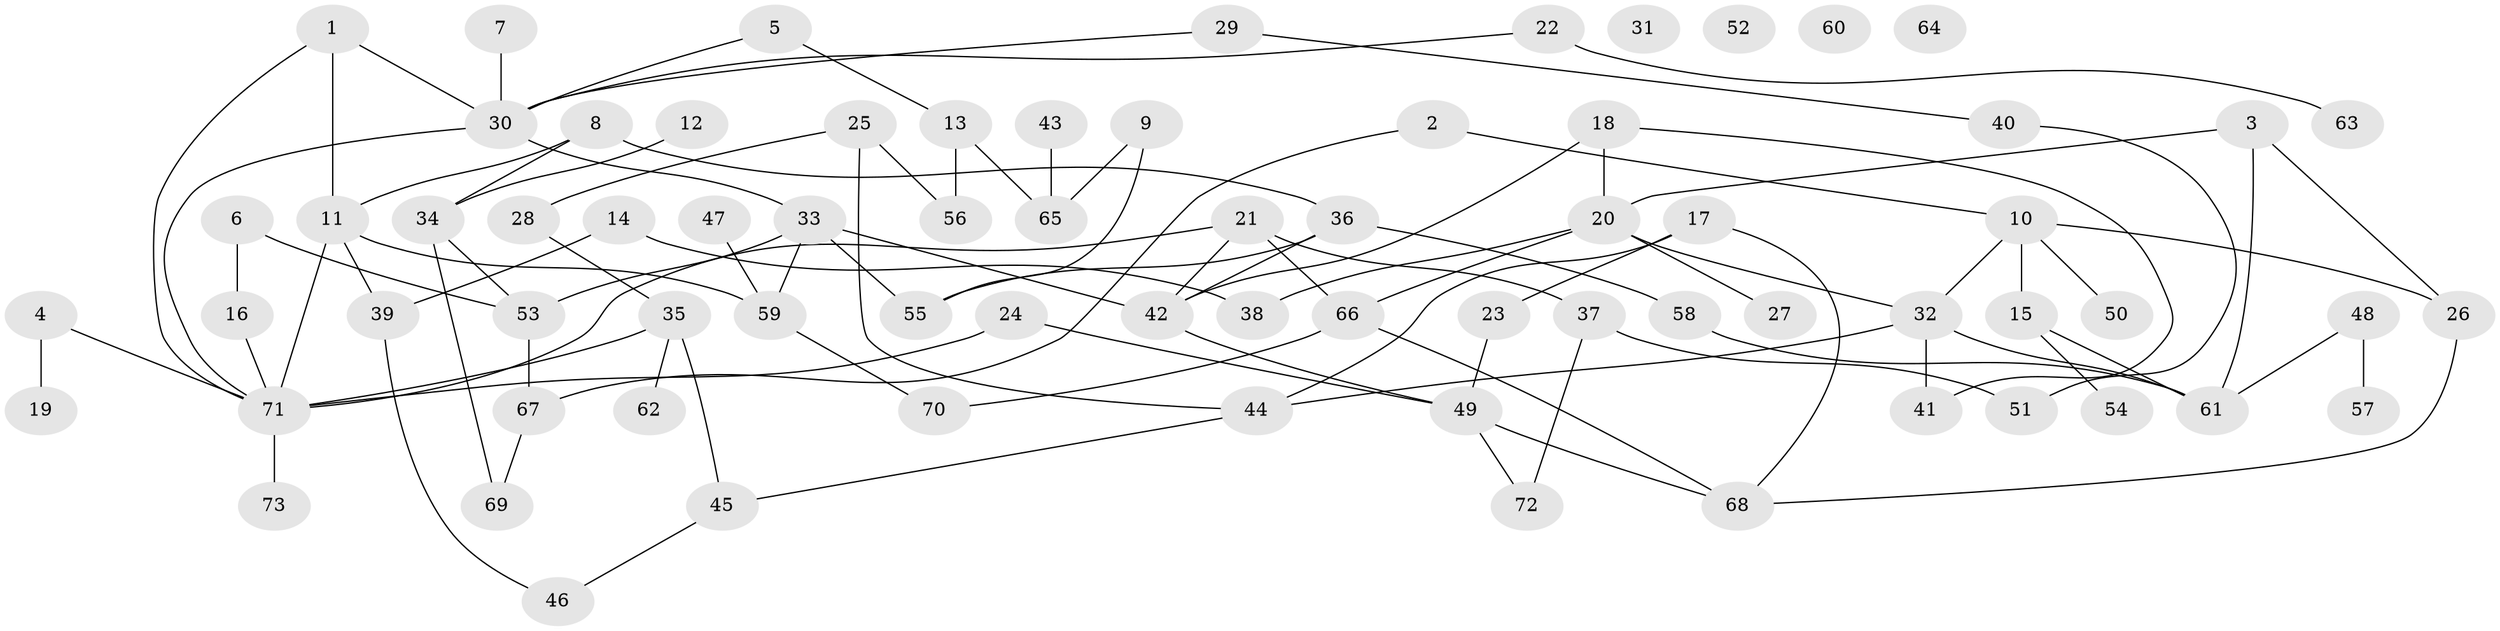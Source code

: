 // Generated by graph-tools (version 1.1) at 2025/25/03/09/25 03:25:16]
// undirected, 73 vertices, 98 edges
graph export_dot {
graph [start="1"]
  node [color=gray90,style=filled];
  1;
  2;
  3;
  4;
  5;
  6;
  7;
  8;
  9;
  10;
  11;
  12;
  13;
  14;
  15;
  16;
  17;
  18;
  19;
  20;
  21;
  22;
  23;
  24;
  25;
  26;
  27;
  28;
  29;
  30;
  31;
  32;
  33;
  34;
  35;
  36;
  37;
  38;
  39;
  40;
  41;
  42;
  43;
  44;
  45;
  46;
  47;
  48;
  49;
  50;
  51;
  52;
  53;
  54;
  55;
  56;
  57;
  58;
  59;
  60;
  61;
  62;
  63;
  64;
  65;
  66;
  67;
  68;
  69;
  70;
  71;
  72;
  73;
  1 -- 11;
  1 -- 30;
  1 -- 71;
  2 -- 10;
  2 -- 67;
  3 -- 20;
  3 -- 26;
  3 -- 61;
  4 -- 19;
  4 -- 71;
  5 -- 13;
  5 -- 30;
  6 -- 16;
  6 -- 53;
  7 -- 30;
  8 -- 11;
  8 -- 34;
  8 -- 36;
  9 -- 55;
  9 -- 65;
  10 -- 15;
  10 -- 26;
  10 -- 32;
  10 -- 50;
  11 -- 39;
  11 -- 59;
  11 -- 71;
  12 -- 34;
  13 -- 56;
  13 -- 65;
  14 -- 38;
  14 -- 39;
  15 -- 54;
  15 -- 61;
  16 -- 71;
  17 -- 23;
  17 -- 44;
  17 -- 68;
  18 -- 20;
  18 -- 41;
  18 -- 42;
  20 -- 27;
  20 -- 32;
  20 -- 38;
  20 -- 66;
  21 -- 37;
  21 -- 42;
  21 -- 66;
  21 -- 71;
  22 -- 30;
  22 -- 63;
  23 -- 49;
  24 -- 49;
  24 -- 71;
  25 -- 28;
  25 -- 44;
  25 -- 56;
  26 -- 68;
  28 -- 35;
  29 -- 30;
  29 -- 40;
  30 -- 33;
  30 -- 71;
  32 -- 41;
  32 -- 44;
  32 -- 61;
  33 -- 42;
  33 -- 53;
  33 -- 55;
  33 -- 59;
  34 -- 53;
  34 -- 69;
  35 -- 45;
  35 -- 62;
  35 -- 71;
  36 -- 42;
  36 -- 55;
  36 -- 58;
  37 -- 51;
  37 -- 72;
  39 -- 46;
  40 -- 51;
  42 -- 49;
  43 -- 65;
  44 -- 45;
  45 -- 46;
  47 -- 59;
  48 -- 57;
  48 -- 61;
  49 -- 68;
  49 -- 72;
  53 -- 67;
  58 -- 61;
  59 -- 70;
  66 -- 68;
  66 -- 70;
  67 -- 69;
  71 -- 73;
}
